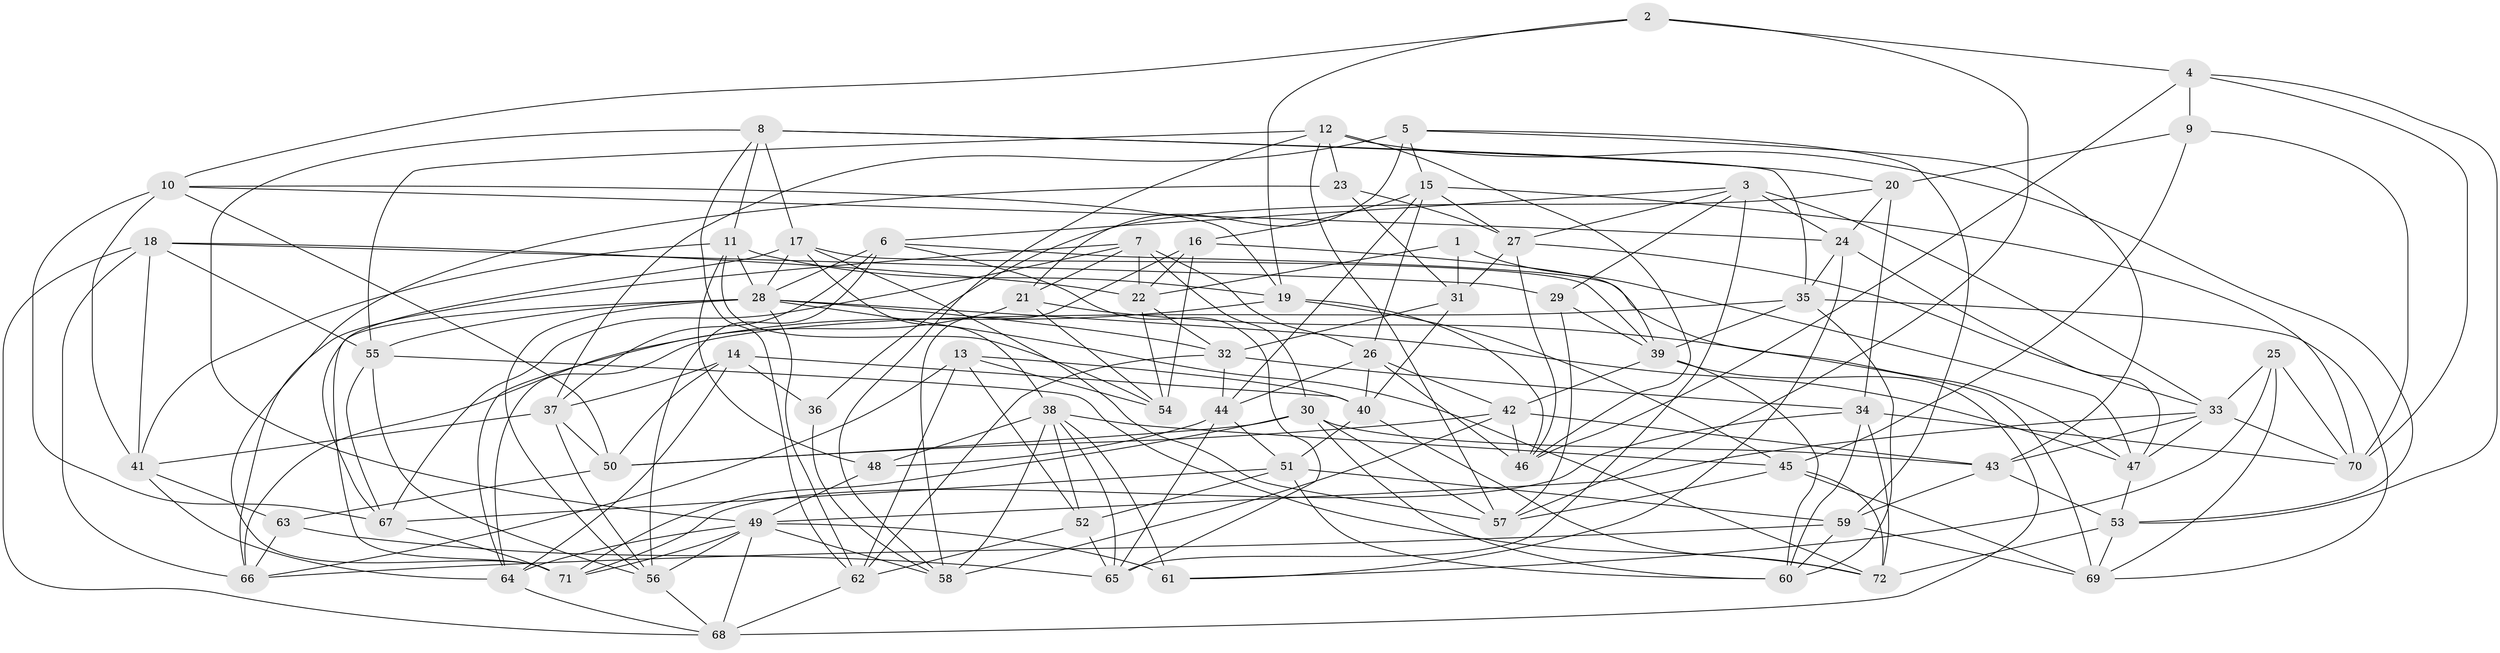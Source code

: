 // original degree distribution, {4: 1.0}
// Generated by graph-tools (version 1.1) at 2025/03/03/09/25 03:03:04]
// undirected, 72 vertices, 205 edges
graph export_dot {
graph [start="1"]
  node [color=gray90,style=filled];
  1;
  2;
  3;
  4;
  5;
  6;
  7;
  8;
  9;
  10;
  11;
  12;
  13;
  14;
  15;
  16;
  17;
  18;
  19;
  20;
  21;
  22;
  23;
  24;
  25;
  26;
  27;
  28;
  29;
  30;
  31;
  32;
  33;
  34;
  35;
  36;
  37;
  38;
  39;
  40;
  41;
  42;
  43;
  44;
  45;
  46;
  47;
  48;
  49;
  50;
  51;
  52;
  53;
  54;
  55;
  56;
  57;
  58;
  59;
  60;
  61;
  62;
  63;
  64;
  65;
  66;
  67;
  68;
  69;
  70;
  71;
  72;
  1 -- 22 [weight=1.0];
  1 -- 31 [weight=2.0];
  1 -- 47 [weight=1.0];
  2 -- 4 [weight=1.0];
  2 -- 10 [weight=1.0];
  2 -- 19 [weight=1.0];
  2 -- 57 [weight=1.0];
  3 -- 6 [weight=1.0];
  3 -- 24 [weight=1.0];
  3 -- 27 [weight=1.0];
  3 -- 29 [weight=1.0];
  3 -- 33 [weight=1.0];
  3 -- 65 [weight=1.0];
  4 -- 9 [weight=2.0];
  4 -- 46 [weight=1.0];
  4 -- 53 [weight=1.0];
  4 -- 70 [weight=1.0];
  5 -- 15 [weight=1.0];
  5 -- 21 [weight=2.0];
  5 -- 37 [weight=1.0];
  5 -- 43 [weight=1.0];
  5 -- 59 [weight=1.0];
  6 -- 28 [weight=1.0];
  6 -- 37 [weight=1.0];
  6 -- 47 [weight=1.0];
  6 -- 56 [weight=1.0];
  6 -- 65 [weight=1.0];
  7 -- 21 [weight=1.0];
  7 -- 22 [weight=1.0];
  7 -- 26 [weight=1.0];
  7 -- 30 [weight=1.0];
  7 -- 66 [weight=1.0];
  7 -- 67 [weight=1.0];
  8 -- 11 [weight=1.0];
  8 -- 17 [weight=1.0];
  8 -- 20 [weight=1.0];
  8 -- 35 [weight=1.0];
  8 -- 49 [weight=1.0];
  8 -- 62 [weight=1.0];
  9 -- 20 [weight=2.0];
  9 -- 45 [weight=1.0];
  9 -- 70 [weight=1.0];
  10 -- 19 [weight=1.0];
  10 -- 24 [weight=1.0];
  10 -- 41 [weight=1.0];
  10 -- 50 [weight=1.0];
  10 -- 67 [weight=1.0];
  11 -- 19 [weight=1.0];
  11 -- 28 [weight=1.0];
  11 -- 41 [weight=1.0];
  11 -- 48 [weight=1.0];
  11 -- 54 [weight=1.0];
  12 -- 23 [weight=1.0];
  12 -- 46 [weight=1.0];
  12 -- 53 [weight=1.0];
  12 -- 55 [weight=1.0];
  12 -- 57 [weight=1.0];
  12 -- 58 [weight=1.0];
  13 -- 40 [weight=1.0];
  13 -- 52 [weight=1.0];
  13 -- 54 [weight=2.0];
  13 -- 62 [weight=1.0];
  13 -- 66 [weight=1.0];
  14 -- 36 [weight=2.0];
  14 -- 37 [weight=1.0];
  14 -- 40 [weight=1.0];
  14 -- 50 [weight=1.0];
  14 -- 64 [weight=1.0];
  15 -- 16 [weight=1.0];
  15 -- 26 [weight=1.0];
  15 -- 27 [weight=1.0];
  15 -- 44 [weight=1.0];
  15 -- 70 [weight=1.0];
  16 -- 22 [weight=1.0];
  16 -- 39 [weight=2.0];
  16 -- 54 [weight=1.0];
  16 -- 58 [weight=1.0];
  17 -- 28 [weight=1.0];
  17 -- 38 [weight=1.0];
  17 -- 39 [weight=1.0];
  17 -- 57 [weight=1.0];
  17 -- 67 [weight=1.0];
  18 -- 22 [weight=1.0];
  18 -- 29 [weight=1.0];
  18 -- 41 [weight=1.0];
  18 -- 55 [weight=1.0];
  18 -- 66 [weight=1.0];
  18 -- 68 [weight=1.0];
  19 -- 45 [weight=1.0];
  19 -- 46 [weight=1.0];
  19 -- 66 [weight=1.0];
  20 -- 24 [weight=1.0];
  20 -- 34 [weight=1.0];
  20 -- 36 [weight=1.0];
  21 -- 54 [weight=1.0];
  21 -- 64 [weight=1.0];
  21 -- 69 [weight=1.0];
  22 -- 32 [weight=1.0];
  22 -- 54 [weight=1.0];
  23 -- 27 [weight=1.0];
  23 -- 31 [weight=1.0];
  23 -- 71 [weight=1.0];
  24 -- 35 [weight=1.0];
  24 -- 47 [weight=1.0];
  24 -- 61 [weight=1.0];
  25 -- 33 [weight=1.0];
  25 -- 61 [weight=1.0];
  25 -- 69 [weight=1.0];
  25 -- 70 [weight=1.0];
  26 -- 40 [weight=1.0];
  26 -- 42 [weight=1.0];
  26 -- 44 [weight=1.0];
  26 -- 46 [weight=1.0];
  27 -- 31 [weight=1.0];
  27 -- 33 [weight=1.0];
  27 -- 46 [weight=1.0];
  28 -- 32 [weight=1.0];
  28 -- 47 [weight=1.0];
  28 -- 55 [weight=1.0];
  28 -- 56 [weight=1.0];
  28 -- 62 [weight=1.0];
  28 -- 71 [weight=1.0];
  28 -- 72 [weight=1.0];
  29 -- 39 [weight=1.0];
  29 -- 57 [weight=1.0];
  30 -- 43 [weight=1.0];
  30 -- 50 [weight=1.0];
  30 -- 57 [weight=1.0];
  30 -- 60 [weight=1.0];
  30 -- 71 [weight=1.0];
  31 -- 32 [weight=1.0];
  31 -- 40 [weight=1.0];
  32 -- 34 [weight=1.0];
  32 -- 44 [weight=1.0];
  32 -- 62 [weight=1.0];
  33 -- 43 [weight=1.0];
  33 -- 47 [weight=1.0];
  33 -- 49 [weight=2.0];
  33 -- 70 [weight=1.0];
  34 -- 60 [weight=1.0];
  34 -- 70 [weight=1.0];
  34 -- 71 [weight=1.0];
  34 -- 72 [weight=1.0];
  35 -- 39 [weight=1.0];
  35 -- 60 [weight=1.0];
  35 -- 64 [weight=1.0];
  35 -- 69 [weight=1.0];
  36 -- 58 [weight=1.0];
  37 -- 41 [weight=1.0];
  37 -- 50 [weight=1.0];
  37 -- 56 [weight=1.0];
  38 -- 45 [weight=1.0];
  38 -- 48 [weight=1.0];
  38 -- 52 [weight=2.0];
  38 -- 58 [weight=1.0];
  38 -- 61 [weight=3.0];
  38 -- 65 [weight=1.0];
  39 -- 42 [weight=1.0];
  39 -- 60 [weight=1.0];
  39 -- 68 [weight=1.0];
  40 -- 51 [weight=1.0];
  40 -- 72 [weight=1.0];
  41 -- 63 [weight=1.0];
  41 -- 64 [weight=1.0];
  42 -- 43 [weight=1.0];
  42 -- 46 [weight=1.0];
  42 -- 50 [weight=1.0];
  42 -- 58 [weight=1.0];
  43 -- 53 [weight=1.0];
  43 -- 59 [weight=1.0];
  44 -- 48 [weight=1.0];
  44 -- 51 [weight=1.0];
  44 -- 65 [weight=1.0];
  45 -- 57 [weight=1.0];
  45 -- 69 [weight=1.0];
  45 -- 72 [weight=1.0];
  47 -- 53 [weight=1.0];
  48 -- 49 [weight=1.0];
  49 -- 56 [weight=1.0];
  49 -- 58 [weight=1.0];
  49 -- 61 [weight=1.0];
  49 -- 64 [weight=1.0];
  49 -- 68 [weight=1.0];
  49 -- 71 [weight=1.0];
  50 -- 63 [weight=1.0];
  51 -- 52 [weight=1.0];
  51 -- 59 [weight=1.0];
  51 -- 60 [weight=1.0];
  51 -- 67 [weight=1.0];
  52 -- 62 [weight=1.0];
  52 -- 65 [weight=1.0];
  53 -- 69 [weight=1.0];
  53 -- 72 [weight=1.0];
  55 -- 56 [weight=1.0];
  55 -- 67 [weight=1.0];
  55 -- 72 [weight=1.0];
  56 -- 68 [weight=1.0];
  59 -- 60 [weight=1.0];
  59 -- 66 [weight=1.0];
  59 -- 69 [weight=1.0];
  62 -- 68 [weight=1.0];
  63 -- 65 [weight=1.0];
  63 -- 66 [weight=1.0];
  64 -- 68 [weight=1.0];
  67 -- 71 [weight=1.0];
}
